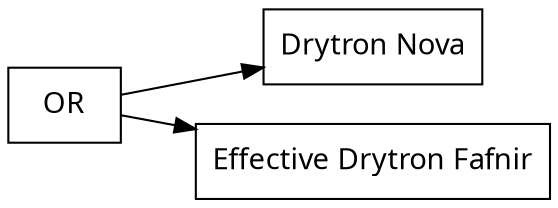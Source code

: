 digraph {
node [shape=record];
node [fontname=Sans];charset="UTF-8" splines=true splines=spline rankdir =LR
19[label="OR"];
19->18;
19->17;
18[label="Drytron Nova"];
17[label="Effective Drytron Fafnir"];
}
